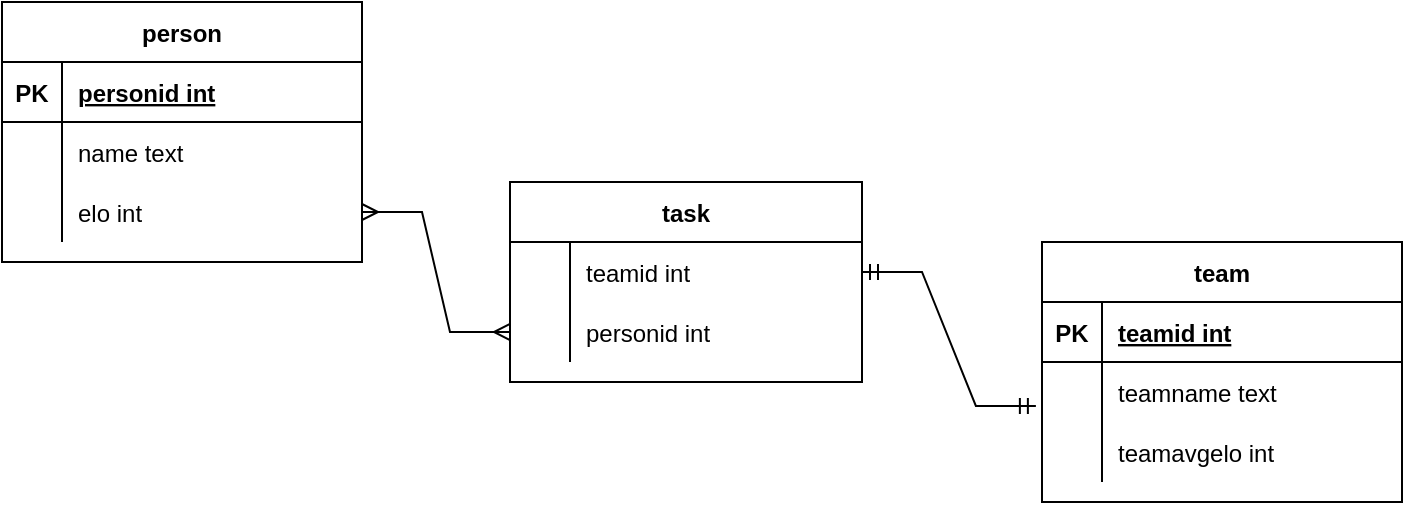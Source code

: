 <mxfile version="18.0.4" type="github">
  <diagram id="fP8MAcNOGONu-IQ4Kylm" name="Page-1">
    <mxGraphModel dx="2062" dy="1122" grid="1" gridSize="10" guides="1" tooltips="1" connect="1" arrows="1" fold="1" page="1" pageScale="1" pageWidth="827" pageHeight="1169" math="0" shadow="0">
      <root>
        <mxCell id="0" />
        <mxCell id="1" parent="0" />
        <mxCell id="9R9jCUJYjkAzKK1JsY7E-1" value="person" style="shape=table;startSize=30;container=1;collapsible=1;childLayout=tableLayout;fixedRows=1;rowLines=0;fontStyle=1;align=center;resizeLast=1;" vertex="1" parent="1">
          <mxGeometry x="70" y="420" width="180" height="130" as="geometry" />
        </mxCell>
        <mxCell id="9R9jCUJYjkAzKK1JsY7E-2" value="" style="shape=tableRow;horizontal=0;startSize=0;swimlaneHead=0;swimlaneBody=0;fillColor=none;collapsible=0;dropTarget=0;points=[[0,0.5],[1,0.5]];portConstraint=eastwest;top=0;left=0;right=0;bottom=1;" vertex="1" parent="9R9jCUJYjkAzKK1JsY7E-1">
          <mxGeometry y="30" width="180" height="30" as="geometry" />
        </mxCell>
        <mxCell id="9R9jCUJYjkAzKK1JsY7E-3" value="PK" style="shape=partialRectangle;connectable=0;fillColor=none;top=0;left=0;bottom=0;right=0;fontStyle=1;overflow=hidden;" vertex="1" parent="9R9jCUJYjkAzKK1JsY7E-2">
          <mxGeometry width="30" height="30" as="geometry">
            <mxRectangle width="30" height="30" as="alternateBounds" />
          </mxGeometry>
        </mxCell>
        <mxCell id="9R9jCUJYjkAzKK1JsY7E-4" value="personid int" style="shape=partialRectangle;connectable=0;fillColor=none;top=0;left=0;bottom=0;right=0;align=left;spacingLeft=6;fontStyle=5;overflow=hidden;" vertex="1" parent="9R9jCUJYjkAzKK1JsY7E-2">
          <mxGeometry x="30" width="150" height="30" as="geometry">
            <mxRectangle width="150" height="30" as="alternateBounds" />
          </mxGeometry>
        </mxCell>
        <mxCell id="9R9jCUJYjkAzKK1JsY7E-5" value="" style="shape=tableRow;horizontal=0;startSize=0;swimlaneHead=0;swimlaneBody=0;fillColor=none;collapsible=0;dropTarget=0;points=[[0,0.5],[1,0.5]];portConstraint=eastwest;top=0;left=0;right=0;bottom=0;" vertex="1" parent="9R9jCUJYjkAzKK1JsY7E-1">
          <mxGeometry y="60" width="180" height="30" as="geometry" />
        </mxCell>
        <mxCell id="9R9jCUJYjkAzKK1JsY7E-6" value="" style="shape=partialRectangle;connectable=0;fillColor=none;top=0;left=0;bottom=0;right=0;editable=1;overflow=hidden;" vertex="1" parent="9R9jCUJYjkAzKK1JsY7E-5">
          <mxGeometry width="30" height="30" as="geometry">
            <mxRectangle width="30" height="30" as="alternateBounds" />
          </mxGeometry>
        </mxCell>
        <mxCell id="9R9jCUJYjkAzKK1JsY7E-7" value="name text" style="shape=partialRectangle;connectable=0;fillColor=none;top=0;left=0;bottom=0;right=0;align=left;spacingLeft=6;overflow=hidden;" vertex="1" parent="9R9jCUJYjkAzKK1JsY7E-5">
          <mxGeometry x="30" width="150" height="30" as="geometry">
            <mxRectangle width="150" height="30" as="alternateBounds" />
          </mxGeometry>
        </mxCell>
        <mxCell id="9R9jCUJYjkAzKK1JsY7E-11" value="" style="shape=tableRow;horizontal=0;startSize=0;swimlaneHead=0;swimlaneBody=0;fillColor=none;collapsible=0;dropTarget=0;points=[[0,0.5],[1,0.5]];portConstraint=eastwest;top=0;left=0;right=0;bottom=0;" vertex="1" parent="9R9jCUJYjkAzKK1JsY7E-1">
          <mxGeometry y="90" width="180" height="30" as="geometry" />
        </mxCell>
        <mxCell id="9R9jCUJYjkAzKK1JsY7E-12" value="" style="shape=partialRectangle;connectable=0;fillColor=none;top=0;left=0;bottom=0;right=0;editable=1;overflow=hidden;" vertex="1" parent="9R9jCUJYjkAzKK1JsY7E-11">
          <mxGeometry width="30" height="30" as="geometry">
            <mxRectangle width="30" height="30" as="alternateBounds" />
          </mxGeometry>
        </mxCell>
        <mxCell id="9R9jCUJYjkAzKK1JsY7E-13" value="elo int" style="shape=partialRectangle;connectable=0;fillColor=none;top=0;left=0;bottom=0;right=0;align=left;spacingLeft=6;overflow=hidden;" vertex="1" parent="9R9jCUJYjkAzKK1JsY7E-11">
          <mxGeometry x="30" width="150" height="30" as="geometry">
            <mxRectangle width="150" height="30" as="alternateBounds" />
          </mxGeometry>
        </mxCell>
        <mxCell id="9R9jCUJYjkAzKK1JsY7E-14" value="team" style="shape=table;startSize=30;container=1;collapsible=1;childLayout=tableLayout;fixedRows=1;rowLines=0;fontStyle=1;align=center;resizeLast=1;" vertex="1" parent="1">
          <mxGeometry x="590" y="540" width="180" height="130" as="geometry" />
        </mxCell>
        <mxCell id="9R9jCUJYjkAzKK1JsY7E-15" value="" style="shape=tableRow;horizontal=0;startSize=0;swimlaneHead=0;swimlaneBody=0;fillColor=none;collapsible=0;dropTarget=0;points=[[0,0.5],[1,0.5]];portConstraint=eastwest;top=0;left=0;right=0;bottom=1;" vertex="1" parent="9R9jCUJYjkAzKK1JsY7E-14">
          <mxGeometry y="30" width="180" height="30" as="geometry" />
        </mxCell>
        <mxCell id="9R9jCUJYjkAzKK1JsY7E-16" value="PK" style="shape=partialRectangle;connectable=0;fillColor=none;top=0;left=0;bottom=0;right=0;fontStyle=1;overflow=hidden;" vertex="1" parent="9R9jCUJYjkAzKK1JsY7E-15">
          <mxGeometry width="30" height="30" as="geometry">
            <mxRectangle width="30" height="30" as="alternateBounds" />
          </mxGeometry>
        </mxCell>
        <mxCell id="9R9jCUJYjkAzKK1JsY7E-17" value="teamid int" style="shape=partialRectangle;connectable=0;fillColor=none;top=0;left=0;bottom=0;right=0;align=left;spacingLeft=6;fontStyle=5;overflow=hidden;" vertex="1" parent="9R9jCUJYjkAzKK1JsY7E-15">
          <mxGeometry x="30" width="150" height="30" as="geometry">
            <mxRectangle width="150" height="30" as="alternateBounds" />
          </mxGeometry>
        </mxCell>
        <mxCell id="9R9jCUJYjkAzKK1JsY7E-21" value="" style="shape=tableRow;horizontal=0;startSize=0;swimlaneHead=0;swimlaneBody=0;fillColor=none;collapsible=0;dropTarget=0;points=[[0,0.5],[1,0.5]];portConstraint=eastwest;top=0;left=0;right=0;bottom=0;" vertex="1" parent="9R9jCUJYjkAzKK1JsY7E-14">
          <mxGeometry y="60" width="180" height="30" as="geometry" />
        </mxCell>
        <mxCell id="9R9jCUJYjkAzKK1JsY7E-22" value="" style="shape=partialRectangle;connectable=0;fillColor=none;top=0;left=0;bottom=0;right=0;editable=1;overflow=hidden;" vertex="1" parent="9R9jCUJYjkAzKK1JsY7E-21">
          <mxGeometry width="30" height="30" as="geometry">
            <mxRectangle width="30" height="30" as="alternateBounds" />
          </mxGeometry>
        </mxCell>
        <mxCell id="9R9jCUJYjkAzKK1JsY7E-23" value="teamname text" style="shape=partialRectangle;connectable=0;fillColor=none;top=0;left=0;bottom=0;right=0;align=left;spacingLeft=6;overflow=hidden;" vertex="1" parent="9R9jCUJYjkAzKK1JsY7E-21">
          <mxGeometry x="30" width="150" height="30" as="geometry">
            <mxRectangle width="150" height="30" as="alternateBounds" />
          </mxGeometry>
        </mxCell>
        <mxCell id="9R9jCUJYjkAzKK1JsY7E-24" value="" style="shape=tableRow;horizontal=0;startSize=0;swimlaneHead=0;swimlaneBody=0;fillColor=none;collapsible=0;dropTarget=0;points=[[0,0.5],[1,0.5]];portConstraint=eastwest;top=0;left=0;right=0;bottom=0;" vertex="1" parent="9R9jCUJYjkAzKK1JsY7E-14">
          <mxGeometry y="90" width="180" height="30" as="geometry" />
        </mxCell>
        <mxCell id="9R9jCUJYjkAzKK1JsY7E-25" value="" style="shape=partialRectangle;connectable=0;fillColor=none;top=0;left=0;bottom=0;right=0;editable=1;overflow=hidden;" vertex="1" parent="9R9jCUJYjkAzKK1JsY7E-24">
          <mxGeometry width="30" height="30" as="geometry">
            <mxRectangle width="30" height="30" as="alternateBounds" />
          </mxGeometry>
        </mxCell>
        <mxCell id="9R9jCUJYjkAzKK1JsY7E-26" value="teamavgelo int" style="shape=partialRectangle;connectable=0;fillColor=none;top=0;left=0;bottom=0;right=0;align=left;spacingLeft=6;overflow=hidden;" vertex="1" parent="9R9jCUJYjkAzKK1JsY7E-24">
          <mxGeometry x="30" width="150" height="30" as="geometry">
            <mxRectangle width="150" height="30" as="alternateBounds" />
          </mxGeometry>
        </mxCell>
        <mxCell id="9R9jCUJYjkAzKK1JsY7E-28" value="task" style="shape=table;startSize=30;container=1;collapsible=1;childLayout=tableLayout;fixedRows=1;rowLines=0;fontStyle=1;align=center;resizeLast=1;" vertex="1" parent="1">
          <mxGeometry x="324" y="510" width="176" height="100" as="geometry" />
        </mxCell>
        <mxCell id="9R9jCUJYjkAzKK1JsY7E-32" value="" style="shape=tableRow;horizontal=0;startSize=0;swimlaneHead=0;swimlaneBody=0;fillColor=none;collapsible=0;dropTarget=0;points=[[0,0.5],[1,0.5]];portConstraint=eastwest;top=0;left=0;right=0;bottom=0;" vertex="1" parent="9R9jCUJYjkAzKK1JsY7E-28">
          <mxGeometry y="30" width="176" height="30" as="geometry" />
        </mxCell>
        <mxCell id="9R9jCUJYjkAzKK1JsY7E-33" value="" style="shape=partialRectangle;connectable=0;fillColor=none;top=0;left=0;bottom=0;right=0;editable=1;overflow=hidden;" vertex="1" parent="9R9jCUJYjkAzKK1JsY7E-32">
          <mxGeometry width="30" height="30" as="geometry">
            <mxRectangle width="30" height="30" as="alternateBounds" />
          </mxGeometry>
        </mxCell>
        <mxCell id="9R9jCUJYjkAzKK1JsY7E-34" value="teamid int" style="shape=partialRectangle;connectable=0;fillColor=none;top=0;left=0;bottom=0;right=0;align=left;spacingLeft=6;overflow=hidden;" vertex="1" parent="9R9jCUJYjkAzKK1JsY7E-32">
          <mxGeometry x="30" width="146" height="30" as="geometry">
            <mxRectangle width="146" height="30" as="alternateBounds" />
          </mxGeometry>
        </mxCell>
        <mxCell id="9R9jCUJYjkAzKK1JsY7E-35" value="" style="shape=tableRow;horizontal=0;startSize=0;swimlaneHead=0;swimlaneBody=0;fillColor=none;collapsible=0;dropTarget=0;points=[[0,0.5],[1,0.5]];portConstraint=eastwest;top=0;left=0;right=0;bottom=0;" vertex="1" parent="9R9jCUJYjkAzKK1JsY7E-28">
          <mxGeometry y="60" width="176" height="30" as="geometry" />
        </mxCell>
        <mxCell id="9R9jCUJYjkAzKK1JsY7E-36" value="" style="shape=partialRectangle;connectable=0;fillColor=none;top=0;left=0;bottom=0;right=0;editable=1;overflow=hidden;" vertex="1" parent="9R9jCUJYjkAzKK1JsY7E-35">
          <mxGeometry width="30" height="30" as="geometry">
            <mxRectangle width="30" height="30" as="alternateBounds" />
          </mxGeometry>
        </mxCell>
        <mxCell id="9R9jCUJYjkAzKK1JsY7E-37" value="personid int" style="shape=partialRectangle;connectable=0;fillColor=none;top=0;left=0;bottom=0;right=0;align=left;spacingLeft=6;overflow=hidden;" vertex="1" parent="9R9jCUJYjkAzKK1JsY7E-35">
          <mxGeometry x="30" width="146" height="30" as="geometry">
            <mxRectangle width="146" height="30" as="alternateBounds" />
          </mxGeometry>
        </mxCell>
        <mxCell id="9R9jCUJYjkAzKK1JsY7E-47" style="edgeStyle=orthogonalEdgeStyle;rounded=0;orthogonalLoop=1;jettySize=auto;html=1;exitX=1;exitY=0.5;exitDx=0;exitDy=0;" edge="1" parent="9R9jCUJYjkAzKK1JsY7E-28" source="9R9jCUJYjkAzKK1JsY7E-32" target="9R9jCUJYjkAzKK1JsY7E-32">
          <mxGeometry relative="1" as="geometry" />
        </mxCell>
        <mxCell id="9R9jCUJYjkAzKK1JsY7E-44" value="" style="edgeStyle=entityRelationEdgeStyle;fontSize=12;html=1;endArrow=ERmany;startArrow=ERmany;rounded=0;exitX=0;exitY=0.5;exitDx=0;exitDy=0;entryX=1;entryY=0.5;entryDx=0;entryDy=0;" edge="1" parent="1" source="9R9jCUJYjkAzKK1JsY7E-35" target="9R9jCUJYjkAzKK1JsY7E-11">
          <mxGeometry width="100" height="100" relative="1" as="geometry">
            <mxPoint x="230" y="670" as="sourcePoint" />
            <mxPoint x="270" y="520" as="targetPoint" />
          </mxGeometry>
        </mxCell>
        <mxCell id="9R9jCUJYjkAzKK1JsY7E-46" value="" style="edgeStyle=entityRelationEdgeStyle;fontSize=12;html=1;endArrow=ERmandOne;startArrow=ERmandOne;rounded=0;exitX=-0.017;exitY=0.733;exitDx=0;exitDy=0;exitPerimeter=0;" edge="1" parent="1" source="9R9jCUJYjkAzKK1JsY7E-21" target="9R9jCUJYjkAzKK1JsY7E-32">
          <mxGeometry width="100" height="100" relative="1" as="geometry">
            <mxPoint x="530" y="670" as="sourcePoint" />
            <mxPoint x="520" y="540" as="targetPoint" />
          </mxGeometry>
        </mxCell>
      </root>
    </mxGraphModel>
  </diagram>
</mxfile>
